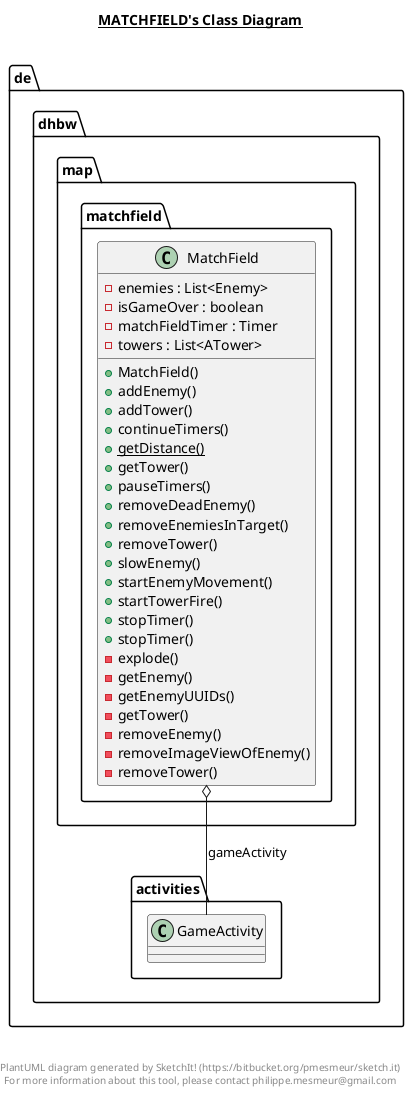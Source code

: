 @startuml

title __MATCHFIELD's Class Diagram__\n

  namespace de.dhbw {
    namespace map.matchfield {
      class de.dhbw.map.matchfield.MatchField {
          - enemies : List<Enemy>
          - isGameOver : boolean
          - matchFieldTimer : Timer
          - towers : List<ATower>
          + MatchField()
          + addEnemy()
          + addTower()
          + continueTimers()
          {static} + getDistance()
          + getTower()
          + pauseTimers()
          + removeDeadEnemy()
          + removeEnemiesInTarget()
          + removeTower()
          + slowEnemy()
          + startEnemyMovement()
          + startTowerFire()
          + stopTimer()
          + stopTimer()
          - explode()
          - getEnemy()
          - getEnemyUUIDs()
          - getTower()
          - removeEnemy()
          - removeImageViewOfEnemy()
          - removeTower()
      }
    }
  }
  

  de.dhbw.map.matchfield.MatchField o-- de.dhbw.activities.GameActivity : gameActivity


right footer


PlantUML diagram generated by SketchIt! (https://bitbucket.org/pmesmeur/sketch.it)
For more information about this tool, please contact philippe.mesmeur@gmail.com
endfooter

@enduml
